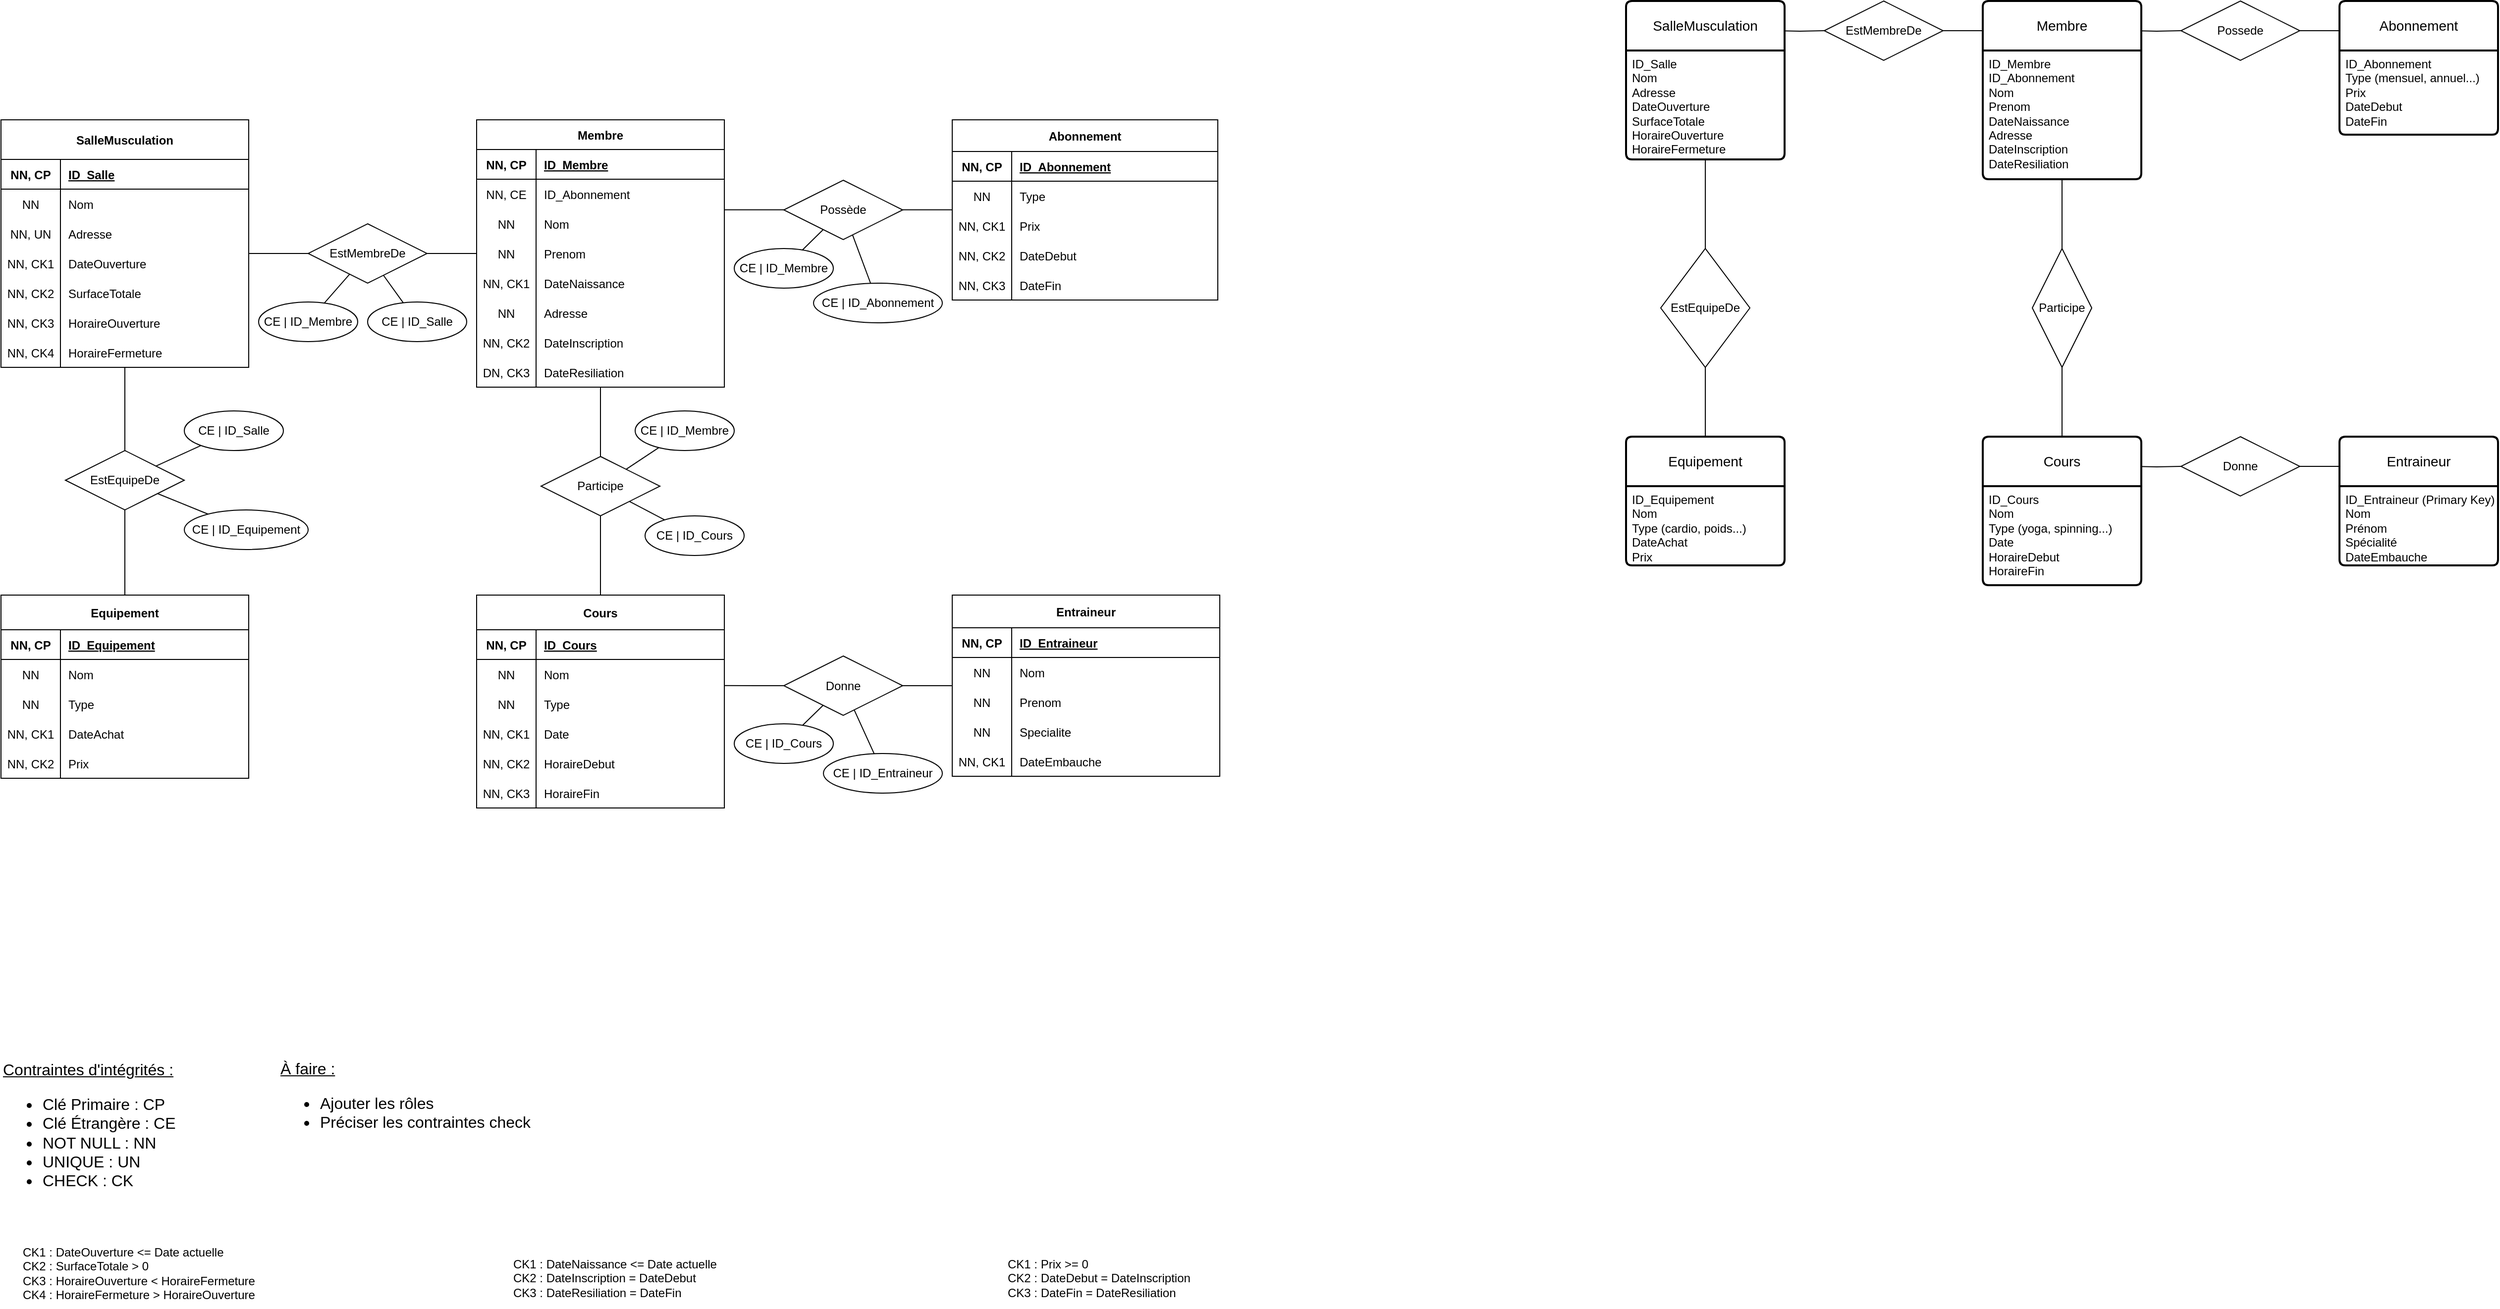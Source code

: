 <mxfile version="22.0.6" type="github">
  <diagram id="R2lEEEUBdFMjLlhIrx00" name="Page-1">
    <mxGraphModel dx="1122" dy="1161" grid="1" gridSize="10" guides="1" tooltips="1" connect="1" arrows="1" fold="1" page="0" pageScale="1" pageWidth="850" pageHeight="1100" math="0" shadow="0" extFonts="Permanent Marker^https://fonts.googleapis.com/css?family=Permanent+Marker">
      <root>
        <mxCell id="0" />
        <mxCell id="1" parent="0" />
        <mxCell id="C-vyLk0tnHw3VtMMgP7b-2" value="Membre" style="shape=table;startSize=30;container=1;collapsible=1;childLayout=tableLayout;fixedRows=1;rowLines=0;fontStyle=1;align=center;resizeLast=1;" parent="1" vertex="1">
          <mxGeometry x="480" y="40" width="250" height="270" as="geometry" />
        </mxCell>
        <mxCell id="C-vyLk0tnHw3VtMMgP7b-3" value="" style="shape=partialRectangle;collapsible=0;dropTarget=0;pointerEvents=0;fillColor=none;points=[[0,0.5],[1,0.5]];portConstraint=eastwest;top=0;left=0;right=0;bottom=1;" parent="C-vyLk0tnHw3VtMMgP7b-2" vertex="1">
          <mxGeometry y="30" width="250" height="30" as="geometry" />
        </mxCell>
        <mxCell id="C-vyLk0tnHw3VtMMgP7b-4" value="NN, CP" style="shape=partialRectangle;overflow=hidden;connectable=0;fillColor=none;top=0;left=0;bottom=0;right=0;fontStyle=1;" parent="C-vyLk0tnHw3VtMMgP7b-3" vertex="1">
          <mxGeometry width="60" height="30" as="geometry">
            <mxRectangle width="60" height="30" as="alternateBounds" />
          </mxGeometry>
        </mxCell>
        <mxCell id="C-vyLk0tnHw3VtMMgP7b-5" value="ID_Membre" style="shape=partialRectangle;overflow=hidden;connectable=0;fillColor=none;top=0;left=0;bottom=0;right=0;align=left;spacingLeft=6;fontStyle=5;" parent="C-vyLk0tnHw3VtMMgP7b-3" vertex="1">
          <mxGeometry x="60" width="190" height="30" as="geometry">
            <mxRectangle width="190" height="30" as="alternateBounds" />
          </mxGeometry>
        </mxCell>
        <mxCell id="BvF8xhe03MmfcxocBLk4-19" style="shape=partialRectangle;collapsible=0;dropTarget=0;pointerEvents=0;fillColor=none;points=[[0,0.5],[1,0.5]];portConstraint=eastwest;top=0;left=0;right=0;bottom=0;" vertex="1" parent="C-vyLk0tnHw3VtMMgP7b-2">
          <mxGeometry y="60" width="250" height="30" as="geometry" />
        </mxCell>
        <mxCell id="BvF8xhe03MmfcxocBLk4-20" value="NN, CE" style="shape=partialRectangle;overflow=hidden;connectable=0;fillColor=none;top=0;left=0;bottom=0;right=0;" vertex="1" parent="BvF8xhe03MmfcxocBLk4-19">
          <mxGeometry width="60" height="30" as="geometry">
            <mxRectangle width="60" height="30" as="alternateBounds" />
          </mxGeometry>
        </mxCell>
        <mxCell id="BvF8xhe03MmfcxocBLk4-21" value="ID_Abonnement" style="shape=partialRectangle;overflow=hidden;connectable=0;fillColor=none;top=0;left=0;bottom=0;right=0;align=left;spacingLeft=6;" vertex="1" parent="BvF8xhe03MmfcxocBLk4-19">
          <mxGeometry x="60" width="190" height="30" as="geometry">
            <mxRectangle width="190" height="30" as="alternateBounds" />
          </mxGeometry>
        </mxCell>
        <mxCell id="C-vyLk0tnHw3VtMMgP7b-6" value="" style="shape=partialRectangle;collapsible=0;dropTarget=0;pointerEvents=0;fillColor=none;points=[[0,0.5],[1,0.5]];portConstraint=eastwest;top=0;left=0;right=0;bottom=0;" parent="C-vyLk0tnHw3VtMMgP7b-2" vertex="1">
          <mxGeometry y="90" width="250" height="30" as="geometry" />
        </mxCell>
        <mxCell id="C-vyLk0tnHw3VtMMgP7b-7" value="NN" style="shape=partialRectangle;overflow=hidden;connectable=0;fillColor=none;top=0;left=0;bottom=0;right=0;" parent="C-vyLk0tnHw3VtMMgP7b-6" vertex="1">
          <mxGeometry width="60" height="30" as="geometry">
            <mxRectangle width="60" height="30" as="alternateBounds" />
          </mxGeometry>
        </mxCell>
        <mxCell id="C-vyLk0tnHw3VtMMgP7b-8" value="Nom" style="shape=partialRectangle;overflow=hidden;connectable=0;fillColor=none;top=0;left=0;bottom=0;right=0;align=left;spacingLeft=6;" parent="C-vyLk0tnHw3VtMMgP7b-6" vertex="1">
          <mxGeometry x="60" width="190" height="30" as="geometry">
            <mxRectangle width="190" height="30" as="alternateBounds" />
          </mxGeometry>
        </mxCell>
        <mxCell id="C-vyLk0tnHw3VtMMgP7b-9" value="" style="shape=partialRectangle;collapsible=0;dropTarget=0;pointerEvents=0;fillColor=none;points=[[0,0.5],[1,0.5]];portConstraint=eastwest;top=0;left=0;right=0;bottom=0;" parent="C-vyLk0tnHw3VtMMgP7b-2" vertex="1">
          <mxGeometry y="120" width="250" height="30" as="geometry" />
        </mxCell>
        <mxCell id="C-vyLk0tnHw3VtMMgP7b-10" value="NN" style="shape=partialRectangle;overflow=hidden;connectable=0;fillColor=none;top=0;left=0;bottom=0;right=0;" parent="C-vyLk0tnHw3VtMMgP7b-9" vertex="1">
          <mxGeometry width="60" height="30" as="geometry">
            <mxRectangle width="60" height="30" as="alternateBounds" />
          </mxGeometry>
        </mxCell>
        <mxCell id="C-vyLk0tnHw3VtMMgP7b-11" value="Prenom" style="shape=partialRectangle;overflow=hidden;connectable=0;fillColor=none;top=0;left=0;bottom=0;right=0;align=left;spacingLeft=6;" parent="C-vyLk0tnHw3VtMMgP7b-9" vertex="1">
          <mxGeometry x="60" width="190" height="30" as="geometry">
            <mxRectangle width="190" height="30" as="alternateBounds" />
          </mxGeometry>
        </mxCell>
        <mxCell id="a953mOE0ZV8A7fk9-oR8-11" style="shape=partialRectangle;collapsible=0;dropTarget=0;pointerEvents=0;fillColor=none;points=[[0,0.5],[1,0.5]];portConstraint=eastwest;top=0;left=0;right=0;bottom=0;" parent="C-vyLk0tnHw3VtMMgP7b-2" vertex="1">
          <mxGeometry y="150" width="250" height="30" as="geometry" />
        </mxCell>
        <mxCell id="a953mOE0ZV8A7fk9-oR8-12" value="NN, CK1" style="shape=partialRectangle;overflow=hidden;connectable=0;fillColor=none;top=0;left=0;bottom=0;right=0;" parent="a953mOE0ZV8A7fk9-oR8-11" vertex="1">
          <mxGeometry width="60" height="30" as="geometry">
            <mxRectangle width="60" height="30" as="alternateBounds" />
          </mxGeometry>
        </mxCell>
        <mxCell id="a953mOE0ZV8A7fk9-oR8-13" value="DateNaissance" style="shape=partialRectangle;overflow=hidden;connectable=0;fillColor=none;top=0;left=0;bottom=0;right=0;align=left;spacingLeft=6;" parent="a953mOE0ZV8A7fk9-oR8-11" vertex="1">
          <mxGeometry x="60" width="190" height="30" as="geometry">
            <mxRectangle width="190" height="30" as="alternateBounds" />
          </mxGeometry>
        </mxCell>
        <mxCell id="a953mOE0ZV8A7fk9-oR8-14" style="shape=partialRectangle;collapsible=0;dropTarget=0;pointerEvents=0;fillColor=none;points=[[0,0.5],[1,0.5]];portConstraint=eastwest;top=0;left=0;right=0;bottom=0;" parent="C-vyLk0tnHw3VtMMgP7b-2" vertex="1">
          <mxGeometry y="180" width="250" height="30" as="geometry" />
        </mxCell>
        <mxCell id="a953mOE0ZV8A7fk9-oR8-15" value="NN" style="shape=partialRectangle;overflow=hidden;connectable=0;fillColor=none;top=0;left=0;bottom=0;right=0;" parent="a953mOE0ZV8A7fk9-oR8-14" vertex="1">
          <mxGeometry width="60" height="30" as="geometry">
            <mxRectangle width="60" height="30" as="alternateBounds" />
          </mxGeometry>
        </mxCell>
        <mxCell id="a953mOE0ZV8A7fk9-oR8-16" value="Adresse" style="shape=partialRectangle;overflow=hidden;connectable=0;fillColor=none;top=0;left=0;bottom=0;right=0;align=left;spacingLeft=6;" parent="a953mOE0ZV8A7fk9-oR8-14" vertex="1">
          <mxGeometry x="60" width="190" height="30" as="geometry">
            <mxRectangle width="190" height="30" as="alternateBounds" />
          </mxGeometry>
        </mxCell>
        <mxCell id="a953mOE0ZV8A7fk9-oR8-17" style="shape=partialRectangle;collapsible=0;dropTarget=0;pointerEvents=0;fillColor=none;points=[[0,0.5],[1,0.5]];portConstraint=eastwest;top=0;left=0;right=0;bottom=0;" parent="C-vyLk0tnHw3VtMMgP7b-2" vertex="1">
          <mxGeometry y="210" width="250" height="30" as="geometry" />
        </mxCell>
        <mxCell id="a953mOE0ZV8A7fk9-oR8-18" value="NN, CK2" style="shape=partialRectangle;overflow=hidden;connectable=0;fillColor=none;top=0;left=0;bottom=0;right=0;" parent="a953mOE0ZV8A7fk9-oR8-17" vertex="1">
          <mxGeometry width="60" height="30" as="geometry">
            <mxRectangle width="60" height="30" as="alternateBounds" />
          </mxGeometry>
        </mxCell>
        <mxCell id="a953mOE0ZV8A7fk9-oR8-19" value="DateInscription" style="shape=partialRectangle;overflow=hidden;connectable=0;fillColor=none;top=0;left=0;bottom=0;right=0;align=left;spacingLeft=6;" parent="a953mOE0ZV8A7fk9-oR8-17" vertex="1">
          <mxGeometry x="60" width="190" height="30" as="geometry">
            <mxRectangle width="190" height="30" as="alternateBounds" />
          </mxGeometry>
        </mxCell>
        <mxCell id="BvF8xhe03MmfcxocBLk4-22" style="shape=partialRectangle;collapsible=0;dropTarget=0;pointerEvents=0;fillColor=none;points=[[0,0.5],[1,0.5]];portConstraint=eastwest;top=0;left=0;right=0;bottom=0;" vertex="1" parent="C-vyLk0tnHw3VtMMgP7b-2">
          <mxGeometry y="240" width="250" height="30" as="geometry" />
        </mxCell>
        <mxCell id="BvF8xhe03MmfcxocBLk4-23" value="DN, CK3" style="shape=partialRectangle;overflow=hidden;connectable=0;fillColor=none;top=0;left=0;bottom=0;right=0;" vertex="1" parent="BvF8xhe03MmfcxocBLk4-22">
          <mxGeometry width="60" height="30" as="geometry">
            <mxRectangle width="60" height="30" as="alternateBounds" />
          </mxGeometry>
        </mxCell>
        <mxCell id="BvF8xhe03MmfcxocBLk4-24" value="DateResiliation" style="shape=partialRectangle;overflow=hidden;connectable=0;fillColor=none;top=0;left=0;bottom=0;right=0;align=left;spacingLeft=6;" vertex="1" parent="BvF8xhe03MmfcxocBLk4-22">
          <mxGeometry x="60" width="190" height="30" as="geometry">
            <mxRectangle width="190" height="30" as="alternateBounds" />
          </mxGeometry>
        </mxCell>
        <mxCell id="C-vyLk0tnHw3VtMMgP7b-13" value="Abonnement" style="shape=table;startSize=32;container=1;collapsible=1;childLayout=tableLayout;fixedRows=1;rowLines=0;fontStyle=1;align=center;resizeLast=1;" parent="1" vertex="1">
          <mxGeometry x="960" y="40" width="268" height="182" as="geometry" />
        </mxCell>
        <mxCell id="C-vyLk0tnHw3VtMMgP7b-14" value="" style="shape=partialRectangle;collapsible=0;dropTarget=0;pointerEvents=0;fillColor=none;points=[[0,0.5],[1,0.5]];portConstraint=eastwest;top=0;left=0;right=0;bottom=1;" parent="C-vyLk0tnHw3VtMMgP7b-13" vertex="1">
          <mxGeometry y="32" width="268" height="30" as="geometry" />
        </mxCell>
        <mxCell id="C-vyLk0tnHw3VtMMgP7b-15" value="NN, CP" style="shape=partialRectangle;overflow=hidden;connectable=0;fillColor=none;top=0;left=0;bottom=0;right=0;fontStyle=1;" parent="C-vyLk0tnHw3VtMMgP7b-14" vertex="1">
          <mxGeometry width="60" height="30" as="geometry">
            <mxRectangle width="60" height="30" as="alternateBounds" />
          </mxGeometry>
        </mxCell>
        <mxCell id="C-vyLk0tnHw3VtMMgP7b-16" value="ID_Abonnement" style="shape=partialRectangle;overflow=hidden;connectable=0;fillColor=none;top=0;left=0;bottom=0;right=0;align=left;spacingLeft=6;fontStyle=5;" parent="C-vyLk0tnHw3VtMMgP7b-14" vertex="1">
          <mxGeometry x="60" width="208" height="30" as="geometry">
            <mxRectangle width="208" height="30" as="alternateBounds" />
          </mxGeometry>
        </mxCell>
        <mxCell id="C-vyLk0tnHw3VtMMgP7b-17" value="" style="shape=partialRectangle;collapsible=0;dropTarget=0;pointerEvents=0;fillColor=none;points=[[0,0.5],[1,0.5]];portConstraint=eastwest;top=0;left=0;right=0;bottom=0;" parent="C-vyLk0tnHw3VtMMgP7b-13" vertex="1">
          <mxGeometry y="62" width="268" height="30" as="geometry" />
        </mxCell>
        <mxCell id="C-vyLk0tnHw3VtMMgP7b-18" value="NN" style="shape=partialRectangle;overflow=hidden;connectable=0;fillColor=none;top=0;left=0;bottom=0;right=0;" parent="C-vyLk0tnHw3VtMMgP7b-17" vertex="1">
          <mxGeometry width="60" height="30" as="geometry">
            <mxRectangle width="60" height="30" as="alternateBounds" />
          </mxGeometry>
        </mxCell>
        <mxCell id="C-vyLk0tnHw3VtMMgP7b-19" value="Type" style="shape=partialRectangle;overflow=hidden;connectable=0;fillColor=none;top=0;left=0;bottom=0;right=0;align=left;spacingLeft=6;" parent="C-vyLk0tnHw3VtMMgP7b-17" vertex="1">
          <mxGeometry x="60" width="208" height="30" as="geometry">
            <mxRectangle width="208" height="30" as="alternateBounds" />
          </mxGeometry>
        </mxCell>
        <mxCell id="C-vyLk0tnHw3VtMMgP7b-20" value="" style="shape=partialRectangle;collapsible=0;dropTarget=0;pointerEvents=0;fillColor=none;points=[[0,0.5],[1,0.5]];portConstraint=eastwest;top=0;left=0;right=0;bottom=0;" parent="C-vyLk0tnHw3VtMMgP7b-13" vertex="1">
          <mxGeometry y="92" width="268" height="30" as="geometry" />
        </mxCell>
        <mxCell id="C-vyLk0tnHw3VtMMgP7b-21" value="NN, CK1" style="shape=partialRectangle;overflow=hidden;connectable=0;fillColor=none;top=0;left=0;bottom=0;right=0;" parent="C-vyLk0tnHw3VtMMgP7b-20" vertex="1">
          <mxGeometry width="60" height="30" as="geometry">
            <mxRectangle width="60" height="30" as="alternateBounds" />
          </mxGeometry>
        </mxCell>
        <mxCell id="C-vyLk0tnHw3VtMMgP7b-22" value="Prix" style="shape=partialRectangle;overflow=hidden;connectable=0;fillColor=none;top=0;left=0;bottom=0;right=0;align=left;spacingLeft=6;" parent="C-vyLk0tnHw3VtMMgP7b-20" vertex="1">
          <mxGeometry x="60" width="208" height="30" as="geometry">
            <mxRectangle width="208" height="30" as="alternateBounds" />
          </mxGeometry>
        </mxCell>
        <mxCell id="a953mOE0ZV8A7fk9-oR8-26" style="shape=partialRectangle;collapsible=0;dropTarget=0;pointerEvents=0;fillColor=none;points=[[0,0.5],[1,0.5]];portConstraint=eastwest;top=0;left=0;right=0;bottom=0;" parent="C-vyLk0tnHw3VtMMgP7b-13" vertex="1">
          <mxGeometry y="122" width="268" height="30" as="geometry" />
        </mxCell>
        <mxCell id="a953mOE0ZV8A7fk9-oR8-27" value="NN, CK2" style="shape=partialRectangle;overflow=hidden;connectable=0;fillColor=none;top=0;left=0;bottom=0;right=0;" parent="a953mOE0ZV8A7fk9-oR8-26" vertex="1">
          <mxGeometry width="60" height="30" as="geometry">
            <mxRectangle width="60" height="30" as="alternateBounds" />
          </mxGeometry>
        </mxCell>
        <mxCell id="a953mOE0ZV8A7fk9-oR8-28" value="DateDebut" style="shape=partialRectangle;overflow=hidden;connectable=0;fillColor=none;top=0;left=0;bottom=0;right=0;align=left;spacingLeft=6;" parent="a953mOE0ZV8A7fk9-oR8-26" vertex="1">
          <mxGeometry x="60" width="208" height="30" as="geometry">
            <mxRectangle width="208" height="30" as="alternateBounds" />
          </mxGeometry>
        </mxCell>
        <mxCell id="a953mOE0ZV8A7fk9-oR8-23" style="shape=partialRectangle;collapsible=0;dropTarget=0;pointerEvents=0;fillColor=none;points=[[0,0.5],[1,0.5]];portConstraint=eastwest;top=0;left=0;right=0;bottom=0;" parent="C-vyLk0tnHw3VtMMgP7b-13" vertex="1">
          <mxGeometry y="152" width="268" height="30" as="geometry" />
        </mxCell>
        <mxCell id="a953mOE0ZV8A7fk9-oR8-24" value="NN, CK3" style="shape=partialRectangle;overflow=hidden;connectable=0;fillColor=none;top=0;left=0;bottom=0;right=0;" parent="a953mOE0ZV8A7fk9-oR8-23" vertex="1">
          <mxGeometry width="60" height="30" as="geometry">
            <mxRectangle width="60" height="30" as="alternateBounds" />
          </mxGeometry>
        </mxCell>
        <mxCell id="a953mOE0ZV8A7fk9-oR8-25" value="DateFin" style="shape=partialRectangle;overflow=hidden;connectable=0;fillColor=none;top=0;left=0;bottom=0;right=0;align=left;spacingLeft=6;" parent="a953mOE0ZV8A7fk9-oR8-23" vertex="1">
          <mxGeometry x="60" width="208" height="30" as="geometry">
            <mxRectangle width="208" height="30" as="alternateBounds" />
          </mxGeometry>
        </mxCell>
        <mxCell id="C-vyLk0tnHw3VtMMgP7b-23" value="SalleMusculation" style="shape=table;startSize=40;container=1;collapsible=1;childLayout=tableLayout;fixedRows=1;rowLines=0;fontStyle=1;align=center;resizeLast=1;" parent="1" vertex="1">
          <mxGeometry y="40" width="250" height="250" as="geometry">
            <mxRectangle width="140" height="30" as="alternateBounds" />
          </mxGeometry>
        </mxCell>
        <mxCell id="C-vyLk0tnHw3VtMMgP7b-24" value="" style="shape=partialRectangle;collapsible=0;dropTarget=0;pointerEvents=0;fillColor=none;points=[[0,0.5],[1,0.5]];portConstraint=eastwest;top=0;left=0;right=0;bottom=1;" parent="C-vyLk0tnHw3VtMMgP7b-23" vertex="1">
          <mxGeometry y="40" width="250" height="30" as="geometry" />
        </mxCell>
        <mxCell id="C-vyLk0tnHw3VtMMgP7b-25" value="NN, CP" style="shape=partialRectangle;overflow=hidden;connectable=0;fillColor=none;top=0;left=0;bottom=0;right=0;fontStyle=1;" parent="C-vyLk0tnHw3VtMMgP7b-24" vertex="1">
          <mxGeometry width="60" height="30" as="geometry">
            <mxRectangle width="60" height="30" as="alternateBounds" />
          </mxGeometry>
        </mxCell>
        <mxCell id="C-vyLk0tnHw3VtMMgP7b-26" value="ID_Salle" style="shape=partialRectangle;overflow=hidden;connectable=0;fillColor=none;top=0;left=0;bottom=0;right=0;align=left;spacingLeft=6;fontStyle=5;" parent="C-vyLk0tnHw3VtMMgP7b-24" vertex="1">
          <mxGeometry x="60" width="190" height="30" as="geometry">
            <mxRectangle width="190" height="30" as="alternateBounds" />
          </mxGeometry>
        </mxCell>
        <mxCell id="C-vyLk0tnHw3VtMMgP7b-27" value="" style="shape=partialRectangle;collapsible=0;dropTarget=0;pointerEvents=0;fillColor=none;points=[[0,0.5],[1,0.5]];portConstraint=eastwest;top=0;left=0;right=0;bottom=0;" parent="C-vyLk0tnHw3VtMMgP7b-23" vertex="1">
          <mxGeometry y="70" width="250" height="30" as="geometry" />
        </mxCell>
        <mxCell id="C-vyLk0tnHw3VtMMgP7b-28" value="NN" style="shape=partialRectangle;overflow=hidden;connectable=0;fillColor=none;top=0;left=0;bottom=0;right=0;" parent="C-vyLk0tnHw3VtMMgP7b-27" vertex="1">
          <mxGeometry width="60" height="30" as="geometry">
            <mxRectangle width="60" height="30" as="alternateBounds" />
          </mxGeometry>
        </mxCell>
        <mxCell id="C-vyLk0tnHw3VtMMgP7b-29" value="Nom" style="shape=partialRectangle;overflow=hidden;connectable=0;fillColor=none;top=0;left=0;bottom=0;right=0;align=left;spacingLeft=6;" parent="C-vyLk0tnHw3VtMMgP7b-27" vertex="1">
          <mxGeometry x="60" width="190" height="30" as="geometry">
            <mxRectangle width="190" height="30" as="alternateBounds" />
          </mxGeometry>
        </mxCell>
        <mxCell id="I5nz2bN9vh9PhN7j-dGC-87" style="shape=partialRectangle;collapsible=0;dropTarget=0;pointerEvents=0;fillColor=none;points=[[0,0.5],[1,0.5]];portConstraint=eastwest;top=0;left=0;right=0;bottom=0;" parent="C-vyLk0tnHw3VtMMgP7b-23" vertex="1">
          <mxGeometry y="100" width="250" height="30" as="geometry" />
        </mxCell>
        <mxCell id="I5nz2bN9vh9PhN7j-dGC-88" value="NN, UN" style="shape=partialRectangle;overflow=hidden;connectable=0;fillColor=none;top=0;left=0;bottom=0;right=0;" parent="I5nz2bN9vh9PhN7j-dGC-87" vertex="1">
          <mxGeometry width="60" height="30" as="geometry">
            <mxRectangle width="60" height="30" as="alternateBounds" />
          </mxGeometry>
        </mxCell>
        <mxCell id="I5nz2bN9vh9PhN7j-dGC-89" value="Adresse" style="shape=partialRectangle;overflow=hidden;connectable=0;fillColor=none;top=0;left=0;bottom=0;right=0;align=left;spacingLeft=6;" parent="I5nz2bN9vh9PhN7j-dGC-87" vertex="1">
          <mxGeometry x="60" width="190" height="30" as="geometry">
            <mxRectangle width="190" height="30" as="alternateBounds" />
          </mxGeometry>
        </mxCell>
        <mxCell id="I5nz2bN9vh9PhN7j-dGC-90" style="shape=partialRectangle;collapsible=0;dropTarget=0;pointerEvents=0;fillColor=none;points=[[0,0.5],[1,0.5]];portConstraint=eastwest;top=0;left=0;right=0;bottom=0;" parent="C-vyLk0tnHw3VtMMgP7b-23" vertex="1">
          <mxGeometry y="130" width="250" height="30" as="geometry" />
        </mxCell>
        <mxCell id="I5nz2bN9vh9PhN7j-dGC-91" value="NN, CK1" style="shape=partialRectangle;overflow=hidden;connectable=0;fillColor=none;top=0;left=0;bottom=0;right=0;" parent="I5nz2bN9vh9PhN7j-dGC-90" vertex="1">
          <mxGeometry width="60" height="30" as="geometry">
            <mxRectangle width="60" height="30" as="alternateBounds" />
          </mxGeometry>
        </mxCell>
        <mxCell id="I5nz2bN9vh9PhN7j-dGC-92" value="DateOuverture" style="shape=partialRectangle;overflow=hidden;connectable=0;fillColor=none;top=0;left=0;bottom=0;right=0;align=left;spacingLeft=6;" parent="I5nz2bN9vh9PhN7j-dGC-90" vertex="1">
          <mxGeometry x="60" width="190" height="30" as="geometry">
            <mxRectangle width="190" height="30" as="alternateBounds" />
          </mxGeometry>
        </mxCell>
        <mxCell id="I5nz2bN9vh9PhN7j-dGC-93" style="shape=partialRectangle;collapsible=0;dropTarget=0;pointerEvents=0;fillColor=none;points=[[0,0.5],[1,0.5]];portConstraint=eastwest;top=0;left=0;right=0;bottom=0;" parent="C-vyLk0tnHw3VtMMgP7b-23" vertex="1">
          <mxGeometry y="160" width="250" height="30" as="geometry" />
        </mxCell>
        <mxCell id="I5nz2bN9vh9PhN7j-dGC-94" value="NN, CK2" style="shape=partialRectangle;overflow=hidden;connectable=0;fillColor=none;top=0;left=0;bottom=0;right=0;" parent="I5nz2bN9vh9PhN7j-dGC-93" vertex="1">
          <mxGeometry width="60" height="30" as="geometry">
            <mxRectangle width="60" height="30" as="alternateBounds" />
          </mxGeometry>
        </mxCell>
        <mxCell id="I5nz2bN9vh9PhN7j-dGC-95" value="SurfaceTotale" style="shape=partialRectangle;overflow=hidden;connectable=0;fillColor=none;top=0;left=0;bottom=0;right=0;align=left;spacingLeft=6;" parent="I5nz2bN9vh9PhN7j-dGC-93" vertex="1">
          <mxGeometry x="60" width="190" height="30" as="geometry">
            <mxRectangle width="190" height="30" as="alternateBounds" />
          </mxGeometry>
        </mxCell>
        <mxCell id="BvF8xhe03MmfcxocBLk4-16" style="shape=partialRectangle;collapsible=0;dropTarget=0;pointerEvents=0;fillColor=none;points=[[0,0.5],[1,0.5]];portConstraint=eastwest;top=0;left=0;right=0;bottom=0;" vertex="1" parent="C-vyLk0tnHw3VtMMgP7b-23">
          <mxGeometry y="190" width="250" height="30" as="geometry" />
        </mxCell>
        <mxCell id="BvF8xhe03MmfcxocBLk4-17" value="NN, CK3" style="shape=partialRectangle;overflow=hidden;connectable=0;fillColor=none;top=0;left=0;bottom=0;right=0;" vertex="1" parent="BvF8xhe03MmfcxocBLk4-16">
          <mxGeometry width="60" height="30" as="geometry">
            <mxRectangle width="60" height="30" as="alternateBounds" />
          </mxGeometry>
        </mxCell>
        <mxCell id="BvF8xhe03MmfcxocBLk4-18" value="HoraireOuverture" style="shape=partialRectangle;overflow=hidden;connectable=0;fillColor=none;top=0;left=0;bottom=0;right=0;align=left;spacingLeft=6;" vertex="1" parent="BvF8xhe03MmfcxocBLk4-16">
          <mxGeometry x="60" width="190" height="30" as="geometry">
            <mxRectangle width="190" height="30" as="alternateBounds" />
          </mxGeometry>
        </mxCell>
        <mxCell id="BvF8xhe03MmfcxocBLk4-13" style="shape=partialRectangle;collapsible=0;dropTarget=0;pointerEvents=0;fillColor=none;points=[[0,0.5],[1,0.5]];portConstraint=eastwest;top=0;left=0;right=0;bottom=0;" vertex="1" parent="C-vyLk0tnHw3VtMMgP7b-23">
          <mxGeometry y="220" width="250" height="30" as="geometry" />
        </mxCell>
        <mxCell id="BvF8xhe03MmfcxocBLk4-14" value="NN, CK4" style="shape=partialRectangle;overflow=hidden;connectable=0;fillColor=none;top=0;left=0;bottom=0;right=0;" vertex="1" parent="BvF8xhe03MmfcxocBLk4-13">
          <mxGeometry width="60" height="30" as="geometry">
            <mxRectangle width="60" height="30" as="alternateBounds" />
          </mxGeometry>
        </mxCell>
        <mxCell id="BvF8xhe03MmfcxocBLk4-15" value="HoraireFermeture" style="shape=partialRectangle;overflow=hidden;connectable=0;fillColor=none;top=0;left=0;bottom=0;right=0;align=left;spacingLeft=6;" vertex="1" parent="BvF8xhe03MmfcxocBLk4-13">
          <mxGeometry x="60" width="190" height="30" as="geometry">
            <mxRectangle width="190" height="30" as="alternateBounds" />
          </mxGeometry>
        </mxCell>
        <mxCell id="I5nz2bN9vh9PhN7j-dGC-29" value="Cours" style="shape=table;startSize=35;container=1;collapsible=1;childLayout=tableLayout;fixedRows=1;rowLines=0;fontStyle=1;align=center;resizeLast=1;" parent="1" vertex="1">
          <mxGeometry x="480" y="520" width="250" height="215" as="geometry" />
        </mxCell>
        <mxCell id="I5nz2bN9vh9PhN7j-dGC-30" value="" style="shape=partialRectangle;collapsible=0;dropTarget=0;pointerEvents=0;fillColor=none;points=[[0,0.5],[1,0.5]];portConstraint=eastwest;top=0;left=0;right=0;bottom=1;" parent="I5nz2bN9vh9PhN7j-dGC-29" vertex="1">
          <mxGeometry y="35" width="250" height="30" as="geometry" />
        </mxCell>
        <mxCell id="I5nz2bN9vh9PhN7j-dGC-31" value="NN, CP" style="shape=partialRectangle;overflow=hidden;connectable=0;fillColor=none;top=0;left=0;bottom=0;right=0;fontStyle=1;" parent="I5nz2bN9vh9PhN7j-dGC-30" vertex="1">
          <mxGeometry width="60" height="30" as="geometry">
            <mxRectangle width="60" height="30" as="alternateBounds" />
          </mxGeometry>
        </mxCell>
        <mxCell id="I5nz2bN9vh9PhN7j-dGC-32" value="ID_Cours" style="shape=partialRectangle;overflow=hidden;connectable=0;fillColor=none;top=0;left=0;bottom=0;right=0;align=left;spacingLeft=6;fontStyle=5;" parent="I5nz2bN9vh9PhN7j-dGC-30" vertex="1">
          <mxGeometry x="60" width="190" height="30" as="geometry">
            <mxRectangle width="190" height="30" as="alternateBounds" />
          </mxGeometry>
        </mxCell>
        <mxCell id="I5nz2bN9vh9PhN7j-dGC-33" value="" style="shape=partialRectangle;collapsible=0;dropTarget=0;pointerEvents=0;fillColor=none;points=[[0,0.5],[1,0.5]];portConstraint=eastwest;top=0;left=0;right=0;bottom=0;" parent="I5nz2bN9vh9PhN7j-dGC-29" vertex="1">
          <mxGeometry y="65" width="250" height="30" as="geometry" />
        </mxCell>
        <mxCell id="I5nz2bN9vh9PhN7j-dGC-34" value="NN" style="shape=partialRectangle;overflow=hidden;connectable=0;fillColor=none;top=0;left=0;bottom=0;right=0;" parent="I5nz2bN9vh9PhN7j-dGC-33" vertex="1">
          <mxGeometry width="60" height="30" as="geometry">
            <mxRectangle width="60" height="30" as="alternateBounds" />
          </mxGeometry>
        </mxCell>
        <mxCell id="I5nz2bN9vh9PhN7j-dGC-35" value="Nom" style="shape=partialRectangle;overflow=hidden;connectable=0;fillColor=none;top=0;left=0;bottom=0;right=0;align=left;spacingLeft=6;" parent="I5nz2bN9vh9PhN7j-dGC-33" vertex="1">
          <mxGeometry x="60" width="190" height="30" as="geometry">
            <mxRectangle width="190" height="30" as="alternateBounds" />
          </mxGeometry>
        </mxCell>
        <mxCell id="AxZeriHwfPUx0MWZncGD-11" style="shape=partialRectangle;collapsible=0;dropTarget=0;pointerEvents=0;fillColor=none;points=[[0,0.5],[1,0.5]];portConstraint=eastwest;top=0;left=0;right=0;bottom=0;" parent="I5nz2bN9vh9PhN7j-dGC-29" vertex="1">
          <mxGeometry y="95" width="250" height="30" as="geometry" />
        </mxCell>
        <mxCell id="AxZeriHwfPUx0MWZncGD-12" value="NN" style="shape=partialRectangle;overflow=hidden;connectable=0;fillColor=none;top=0;left=0;bottom=0;right=0;" parent="AxZeriHwfPUx0MWZncGD-11" vertex="1">
          <mxGeometry width="60" height="30" as="geometry">
            <mxRectangle width="60" height="30" as="alternateBounds" />
          </mxGeometry>
        </mxCell>
        <mxCell id="AxZeriHwfPUx0MWZncGD-13" value="Type   " style="shape=partialRectangle;overflow=hidden;connectable=0;fillColor=none;top=0;left=0;bottom=0;right=0;align=left;spacingLeft=6;" parent="AxZeriHwfPUx0MWZncGD-11" vertex="1">
          <mxGeometry x="60" width="190" height="30" as="geometry">
            <mxRectangle width="190" height="30" as="alternateBounds" />
          </mxGeometry>
        </mxCell>
        <mxCell id="AxZeriHwfPUx0MWZncGD-14" style="shape=partialRectangle;collapsible=0;dropTarget=0;pointerEvents=0;fillColor=none;points=[[0,0.5],[1,0.5]];portConstraint=eastwest;top=0;left=0;right=0;bottom=0;" parent="I5nz2bN9vh9PhN7j-dGC-29" vertex="1">
          <mxGeometry y="125" width="250" height="30" as="geometry" />
        </mxCell>
        <mxCell id="AxZeriHwfPUx0MWZncGD-15" value="NN, CK1" style="shape=partialRectangle;overflow=hidden;connectable=0;fillColor=none;top=0;left=0;bottom=0;right=0;" parent="AxZeriHwfPUx0MWZncGD-14" vertex="1">
          <mxGeometry width="60" height="30" as="geometry">
            <mxRectangle width="60" height="30" as="alternateBounds" />
          </mxGeometry>
        </mxCell>
        <mxCell id="AxZeriHwfPUx0MWZncGD-16" value="Date" style="shape=partialRectangle;overflow=hidden;connectable=0;fillColor=none;top=0;left=0;bottom=0;right=0;align=left;spacingLeft=6;" parent="AxZeriHwfPUx0MWZncGD-14" vertex="1">
          <mxGeometry x="60" width="190" height="30" as="geometry">
            <mxRectangle width="190" height="30" as="alternateBounds" />
          </mxGeometry>
        </mxCell>
        <mxCell id="AxZeriHwfPUx0MWZncGD-17" style="shape=partialRectangle;collapsible=0;dropTarget=0;pointerEvents=0;fillColor=none;points=[[0,0.5],[1,0.5]];portConstraint=eastwest;top=0;left=0;right=0;bottom=0;" parent="I5nz2bN9vh9PhN7j-dGC-29" vertex="1">
          <mxGeometry y="155" width="250" height="30" as="geometry" />
        </mxCell>
        <mxCell id="AxZeriHwfPUx0MWZncGD-18" value="NN, CK2" style="shape=partialRectangle;overflow=hidden;connectable=0;fillColor=none;top=0;left=0;bottom=0;right=0;" parent="AxZeriHwfPUx0MWZncGD-17" vertex="1">
          <mxGeometry width="60" height="30" as="geometry">
            <mxRectangle width="60" height="30" as="alternateBounds" />
          </mxGeometry>
        </mxCell>
        <mxCell id="AxZeriHwfPUx0MWZncGD-19" value="HoraireDebut" style="shape=partialRectangle;overflow=hidden;connectable=0;fillColor=none;top=0;left=0;bottom=0;right=0;align=left;spacingLeft=6;" parent="AxZeriHwfPUx0MWZncGD-17" vertex="1">
          <mxGeometry x="60" width="190" height="30" as="geometry">
            <mxRectangle width="190" height="30" as="alternateBounds" />
          </mxGeometry>
        </mxCell>
        <mxCell id="BvF8xhe03MmfcxocBLk4-52" style="shape=partialRectangle;collapsible=0;dropTarget=0;pointerEvents=0;fillColor=none;points=[[0,0.5],[1,0.5]];portConstraint=eastwest;top=0;left=0;right=0;bottom=0;" vertex="1" parent="I5nz2bN9vh9PhN7j-dGC-29">
          <mxGeometry y="185" width="250" height="30" as="geometry" />
        </mxCell>
        <mxCell id="BvF8xhe03MmfcxocBLk4-53" value="NN, CK3" style="shape=partialRectangle;overflow=hidden;connectable=0;fillColor=none;top=0;left=0;bottom=0;right=0;" vertex="1" parent="BvF8xhe03MmfcxocBLk4-52">
          <mxGeometry width="60" height="30" as="geometry">
            <mxRectangle width="60" height="30" as="alternateBounds" />
          </mxGeometry>
        </mxCell>
        <mxCell id="BvF8xhe03MmfcxocBLk4-54" value="HoraireFin" style="shape=partialRectangle;overflow=hidden;connectable=0;fillColor=none;top=0;left=0;bottom=0;right=0;align=left;spacingLeft=6;" vertex="1" parent="BvF8xhe03MmfcxocBLk4-52">
          <mxGeometry x="60" width="190" height="30" as="geometry">
            <mxRectangle width="190" height="30" as="alternateBounds" />
          </mxGeometry>
        </mxCell>
        <mxCell id="I5nz2bN9vh9PhN7j-dGC-39" value="Equipement" style="shape=table;startSize=35;container=1;collapsible=1;childLayout=tableLayout;fixedRows=1;rowLines=0;fontStyle=1;align=center;resizeLast=1;" parent="1" vertex="1">
          <mxGeometry y="520" width="250" height="185" as="geometry" />
        </mxCell>
        <mxCell id="I5nz2bN9vh9PhN7j-dGC-40" value="" style="shape=partialRectangle;collapsible=0;dropTarget=0;pointerEvents=0;fillColor=none;points=[[0,0.5],[1,0.5]];portConstraint=eastwest;top=0;left=0;right=0;bottom=1;" parent="I5nz2bN9vh9PhN7j-dGC-39" vertex="1">
          <mxGeometry y="35" width="250" height="30" as="geometry" />
        </mxCell>
        <mxCell id="I5nz2bN9vh9PhN7j-dGC-41" value="NN, CP" style="shape=partialRectangle;overflow=hidden;connectable=0;fillColor=none;top=0;left=0;bottom=0;right=0;fontStyle=1;" parent="I5nz2bN9vh9PhN7j-dGC-40" vertex="1">
          <mxGeometry width="60" height="30" as="geometry">
            <mxRectangle width="60" height="30" as="alternateBounds" />
          </mxGeometry>
        </mxCell>
        <mxCell id="I5nz2bN9vh9PhN7j-dGC-42" value="ID_Equipement" style="shape=partialRectangle;overflow=hidden;connectable=0;fillColor=none;top=0;left=0;bottom=0;right=0;align=left;spacingLeft=6;fontStyle=5;" parent="I5nz2bN9vh9PhN7j-dGC-40" vertex="1">
          <mxGeometry x="60" width="190" height="30" as="geometry">
            <mxRectangle width="190" height="30" as="alternateBounds" />
          </mxGeometry>
        </mxCell>
        <mxCell id="AxZeriHwfPUx0MWZncGD-2" style="shape=partialRectangle;collapsible=0;dropTarget=0;pointerEvents=0;fillColor=none;points=[[0,0.5],[1,0.5]];portConstraint=eastwest;top=0;left=0;right=0;bottom=0;" parent="I5nz2bN9vh9PhN7j-dGC-39" vertex="1">
          <mxGeometry y="65" width="250" height="30" as="geometry" />
        </mxCell>
        <mxCell id="AxZeriHwfPUx0MWZncGD-3" value="NN" style="shape=partialRectangle;overflow=hidden;connectable=0;fillColor=none;top=0;left=0;bottom=0;right=0;" parent="AxZeriHwfPUx0MWZncGD-2" vertex="1">
          <mxGeometry width="60" height="30" as="geometry">
            <mxRectangle width="60" height="30" as="alternateBounds" />
          </mxGeometry>
        </mxCell>
        <mxCell id="AxZeriHwfPUx0MWZncGD-4" value="Nom" style="shape=partialRectangle;overflow=hidden;connectable=0;fillColor=none;top=0;left=0;bottom=0;right=0;align=left;spacingLeft=6;" parent="AxZeriHwfPUx0MWZncGD-2" vertex="1">
          <mxGeometry x="60" width="190" height="30" as="geometry">
            <mxRectangle width="190" height="30" as="alternateBounds" />
          </mxGeometry>
        </mxCell>
        <mxCell id="AxZeriHwfPUx0MWZncGD-8" style="shape=partialRectangle;collapsible=0;dropTarget=0;pointerEvents=0;fillColor=none;points=[[0,0.5],[1,0.5]];portConstraint=eastwest;top=0;left=0;right=0;bottom=0;" parent="I5nz2bN9vh9PhN7j-dGC-39" vertex="1">
          <mxGeometry y="95" width="250" height="30" as="geometry" />
        </mxCell>
        <mxCell id="AxZeriHwfPUx0MWZncGD-9" value="NN" style="shape=partialRectangle;overflow=hidden;connectable=0;fillColor=none;top=0;left=0;bottom=0;right=0;" parent="AxZeriHwfPUx0MWZncGD-8" vertex="1">
          <mxGeometry width="60" height="30" as="geometry">
            <mxRectangle width="60" height="30" as="alternateBounds" />
          </mxGeometry>
        </mxCell>
        <mxCell id="AxZeriHwfPUx0MWZncGD-10" value="Type" style="shape=partialRectangle;overflow=hidden;connectable=0;fillColor=none;top=0;left=0;bottom=0;right=0;align=left;spacingLeft=6;" parent="AxZeriHwfPUx0MWZncGD-8" vertex="1">
          <mxGeometry x="60" width="190" height="30" as="geometry">
            <mxRectangle width="190" height="30" as="alternateBounds" />
          </mxGeometry>
        </mxCell>
        <mxCell id="BvF8xhe03MmfcxocBLk4-49" style="shape=partialRectangle;collapsible=0;dropTarget=0;pointerEvents=0;fillColor=none;points=[[0,0.5],[1,0.5]];portConstraint=eastwest;top=0;left=0;right=0;bottom=0;" vertex="1" parent="I5nz2bN9vh9PhN7j-dGC-39">
          <mxGeometry y="125" width="250" height="30" as="geometry" />
        </mxCell>
        <mxCell id="BvF8xhe03MmfcxocBLk4-50" value="NN, CK1" style="shape=partialRectangle;overflow=hidden;connectable=0;fillColor=none;top=0;left=0;bottom=0;right=0;" vertex="1" parent="BvF8xhe03MmfcxocBLk4-49">
          <mxGeometry width="60" height="30" as="geometry">
            <mxRectangle width="60" height="30" as="alternateBounds" />
          </mxGeometry>
        </mxCell>
        <mxCell id="BvF8xhe03MmfcxocBLk4-51" value="DateAchat" style="shape=partialRectangle;overflow=hidden;connectable=0;fillColor=none;top=0;left=0;bottom=0;right=0;align=left;spacingLeft=6;" vertex="1" parent="BvF8xhe03MmfcxocBLk4-49">
          <mxGeometry x="60" width="190" height="30" as="geometry">
            <mxRectangle width="190" height="30" as="alternateBounds" />
          </mxGeometry>
        </mxCell>
        <mxCell id="BvF8xhe03MmfcxocBLk4-46" style="shape=partialRectangle;collapsible=0;dropTarget=0;pointerEvents=0;fillColor=none;points=[[0,0.5],[1,0.5]];portConstraint=eastwest;top=0;left=0;right=0;bottom=0;" vertex="1" parent="I5nz2bN9vh9PhN7j-dGC-39">
          <mxGeometry y="155" width="250" height="30" as="geometry" />
        </mxCell>
        <mxCell id="BvF8xhe03MmfcxocBLk4-47" value="NN, CK2" style="shape=partialRectangle;overflow=hidden;connectable=0;fillColor=none;top=0;left=0;bottom=0;right=0;" vertex="1" parent="BvF8xhe03MmfcxocBLk4-46">
          <mxGeometry width="60" height="30" as="geometry">
            <mxRectangle width="60" height="30" as="alternateBounds" />
          </mxGeometry>
        </mxCell>
        <mxCell id="BvF8xhe03MmfcxocBLk4-48" value="Prix" style="shape=partialRectangle;overflow=hidden;connectable=0;fillColor=none;top=0;left=0;bottom=0;right=0;align=left;spacingLeft=6;" vertex="1" parent="BvF8xhe03MmfcxocBLk4-46">
          <mxGeometry x="60" width="190" height="30" as="geometry">
            <mxRectangle width="190" height="30" as="alternateBounds" />
          </mxGeometry>
        </mxCell>
        <mxCell id="I5nz2bN9vh9PhN7j-dGC-49" value="Entraineur" style="shape=table;startSize=33;container=1;collapsible=1;childLayout=tableLayout;fixedRows=1;rowLines=0;fontStyle=1;align=center;resizeLast=1;" parent="1" vertex="1">
          <mxGeometry x="960" y="520" width="270" height="183" as="geometry" />
        </mxCell>
        <mxCell id="I5nz2bN9vh9PhN7j-dGC-50" value="" style="shape=partialRectangle;collapsible=0;dropTarget=0;pointerEvents=0;fillColor=none;points=[[0,0.5],[1,0.5]];portConstraint=eastwest;top=0;left=0;right=0;bottom=1;" parent="I5nz2bN9vh9PhN7j-dGC-49" vertex="1">
          <mxGeometry y="33" width="270" height="30" as="geometry" />
        </mxCell>
        <mxCell id="I5nz2bN9vh9PhN7j-dGC-51" value="NN, CP" style="shape=partialRectangle;overflow=hidden;connectable=0;fillColor=none;top=0;left=0;bottom=0;right=0;fontStyle=1;" parent="I5nz2bN9vh9PhN7j-dGC-50" vertex="1">
          <mxGeometry width="60" height="30" as="geometry">
            <mxRectangle width="60" height="30" as="alternateBounds" />
          </mxGeometry>
        </mxCell>
        <mxCell id="I5nz2bN9vh9PhN7j-dGC-52" value="ID_Entraineur" style="shape=partialRectangle;overflow=hidden;connectable=0;fillColor=none;top=0;left=0;bottom=0;right=0;align=left;spacingLeft=6;fontStyle=5;" parent="I5nz2bN9vh9PhN7j-dGC-50" vertex="1">
          <mxGeometry x="60" width="210" height="30" as="geometry">
            <mxRectangle width="210" height="30" as="alternateBounds" />
          </mxGeometry>
        </mxCell>
        <mxCell id="I5nz2bN9vh9PhN7j-dGC-53" value="" style="shape=partialRectangle;collapsible=0;dropTarget=0;pointerEvents=0;fillColor=none;points=[[0,0.5],[1,0.5]];portConstraint=eastwest;top=0;left=0;right=0;bottom=0;" parent="I5nz2bN9vh9PhN7j-dGC-49" vertex="1">
          <mxGeometry y="63" width="270" height="30" as="geometry" />
        </mxCell>
        <mxCell id="I5nz2bN9vh9PhN7j-dGC-54" value="NN" style="shape=partialRectangle;overflow=hidden;connectable=0;fillColor=none;top=0;left=0;bottom=0;right=0;" parent="I5nz2bN9vh9PhN7j-dGC-53" vertex="1">
          <mxGeometry width="60" height="30" as="geometry">
            <mxRectangle width="60" height="30" as="alternateBounds" />
          </mxGeometry>
        </mxCell>
        <mxCell id="I5nz2bN9vh9PhN7j-dGC-55" value="Nom" style="shape=partialRectangle;overflow=hidden;connectable=0;fillColor=none;top=0;left=0;bottom=0;right=0;align=left;spacingLeft=6;" parent="I5nz2bN9vh9PhN7j-dGC-53" vertex="1">
          <mxGeometry x="60" width="210" height="30" as="geometry">
            <mxRectangle width="210" height="30" as="alternateBounds" />
          </mxGeometry>
        </mxCell>
        <mxCell id="AxZeriHwfPUx0MWZncGD-20" style="shape=partialRectangle;collapsible=0;dropTarget=0;pointerEvents=0;fillColor=none;points=[[0,0.5],[1,0.5]];portConstraint=eastwest;top=0;left=0;right=0;bottom=0;" parent="I5nz2bN9vh9PhN7j-dGC-49" vertex="1">
          <mxGeometry y="93" width="270" height="30" as="geometry" />
        </mxCell>
        <mxCell id="AxZeriHwfPUx0MWZncGD-21" value="NN" style="shape=partialRectangle;overflow=hidden;connectable=0;fillColor=none;top=0;left=0;bottom=0;right=0;" parent="AxZeriHwfPUx0MWZncGD-20" vertex="1">
          <mxGeometry width="60" height="30" as="geometry">
            <mxRectangle width="60" height="30" as="alternateBounds" />
          </mxGeometry>
        </mxCell>
        <mxCell id="AxZeriHwfPUx0MWZncGD-22" value="Prenom" style="shape=partialRectangle;overflow=hidden;connectable=0;fillColor=none;top=0;left=0;bottom=0;right=0;align=left;spacingLeft=6;" parent="AxZeriHwfPUx0MWZncGD-20" vertex="1">
          <mxGeometry x="60" width="210" height="30" as="geometry">
            <mxRectangle width="210" height="30" as="alternateBounds" />
          </mxGeometry>
        </mxCell>
        <mxCell id="AxZeriHwfPUx0MWZncGD-23" style="shape=partialRectangle;collapsible=0;dropTarget=0;pointerEvents=0;fillColor=none;points=[[0,0.5],[1,0.5]];portConstraint=eastwest;top=0;left=0;right=0;bottom=0;" parent="I5nz2bN9vh9PhN7j-dGC-49" vertex="1">
          <mxGeometry y="123" width="270" height="30" as="geometry" />
        </mxCell>
        <mxCell id="AxZeriHwfPUx0MWZncGD-24" value="NN" style="shape=partialRectangle;overflow=hidden;connectable=0;fillColor=none;top=0;left=0;bottom=0;right=0;" parent="AxZeriHwfPUx0MWZncGD-23" vertex="1">
          <mxGeometry width="60" height="30" as="geometry">
            <mxRectangle width="60" height="30" as="alternateBounds" />
          </mxGeometry>
        </mxCell>
        <mxCell id="AxZeriHwfPUx0MWZncGD-25" value="Specialite" style="shape=partialRectangle;overflow=hidden;connectable=0;fillColor=none;top=0;left=0;bottom=0;right=0;align=left;spacingLeft=6;" parent="AxZeriHwfPUx0MWZncGD-23" vertex="1">
          <mxGeometry x="60" width="210" height="30" as="geometry">
            <mxRectangle width="210" height="30" as="alternateBounds" />
          </mxGeometry>
        </mxCell>
        <mxCell id="AxZeriHwfPUx0MWZncGD-26" style="shape=partialRectangle;collapsible=0;dropTarget=0;pointerEvents=0;fillColor=none;points=[[0,0.5],[1,0.5]];portConstraint=eastwest;top=0;left=0;right=0;bottom=0;" parent="I5nz2bN9vh9PhN7j-dGC-49" vertex="1">
          <mxGeometry y="153" width="270" height="30" as="geometry" />
        </mxCell>
        <mxCell id="AxZeriHwfPUx0MWZncGD-27" value="NN, CK1" style="shape=partialRectangle;overflow=hidden;connectable=0;fillColor=none;top=0;left=0;bottom=0;right=0;" parent="AxZeriHwfPUx0MWZncGD-26" vertex="1">
          <mxGeometry width="60" height="30" as="geometry">
            <mxRectangle width="60" height="30" as="alternateBounds" />
          </mxGeometry>
        </mxCell>
        <mxCell id="AxZeriHwfPUx0MWZncGD-28" value="DateEmbauche" style="shape=partialRectangle;overflow=hidden;connectable=0;fillColor=none;top=0;left=0;bottom=0;right=0;align=left;spacingLeft=6;" parent="AxZeriHwfPUx0MWZncGD-26" vertex="1">
          <mxGeometry x="60" width="210" height="30" as="geometry">
            <mxRectangle width="210" height="30" as="alternateBounds" />
          </mxGeometry>
        </mxCell>
        <mxCell id="a953mOE0ZV8A7fk9-oR8-37" value="&lt;u&gt;Contraintes d&#39;intégrités :&lt;/u&gt;&lt;br style=&quot;font-size: 16px;&quot;&gt;&lt;ul&gt;&lt;li&gt;Clé Primaire : CP&lt;br&gt;&lt;/li&gt;&lt;li&gt;Clé Étrangère : CE&lt;br&gt;&lt;/li&gt;&lt;li&gt;NOT NULL : NN&lt;br&gt;&lt;/li&gt;&lt;li&gt;UNIQUE : UN&lt;br&gt;&lt;/li&gt;&lt;li&gt;CHECK : CK&lt;br&gt;&lt;/li&gt;&lt;/ul&gt;" style="text;html=1;align=left;verticalAlign=middle;resizable=0;points=[];autosize=1;strokeColor=none;fillColor=none;fontSize=16;" parent="1" vertex="1">
          <mxGeometry y="983" width="200" height="160" as="geometry" />
        </mxCell>
        <mxCell id="BvF8xhe03MmfcxocBLk4-78" value="" style="rounded=0;orthogonalLoop=1;jettySize=auto;html=1;endArrow=none;endFill=0;" edge="1" parent="1" source="BvF8xhe03MmfcxocBLk4-55" target="BvF8xhe03MmfcxocBLk4-22">
          <mxGeometry relative="1" as="geometry" />
        </mxCell>
        <mxCell id="BvF8xhe03MmfcxocBLk4-79" value="" style="rounded=0;orthogonalLoop=1;jettySize=auto;html=1;endArrow=none;endFill=0;entryX=0.5;entryY=0;entryDx=0;entryDy=0;" edge="1" parent="1" source="BvF8xhe03MmfcxocBLk4-55" target="I5nz2bN9vh9PhN7j-dGC-29">
          <mxGeometry relative="1" as="geometry" />
        </mxCell>
        <mxCell id="BvF8xhe03MmfcxocBLk4-55" value="Participe" style="shape=rhombus;perimeter=rhombusPerimeter;whiteSpace=wrap;html=1;align=center;rotation=0;" vertex="1" parent="1">
          <mxGeometry x="545" y="380" width="120" height="60" as="geometry" />
        </mxCell>
        <mxCell id="BvF8xhe03MmfcxocBLk4-56" value="Possède" style="shape=rhombus;perimeter=rhombusPerimeter;whiteSpace=wrap;html=1;align=center;rotation=0;" vertex="1" parent="1">
          <mxGeometry x="790" y="101" width="120" height="60" as="geometry" />
        </mxCell>
        <mxCell id="BvF8xhe03MmfcxocBLk4-57" value="EstMembreDe" style="shape=rhombus;perimeter=rhombusPerimeter;whiteSpace=wrap;html=1;align=center;rotation=0;" vertex="1" parent="1">
          <mxGeometry x="310" y="145" width="120" height="60" as="geometry" />
        </mxCell>
        <mxCell id="BvF8xhe03MmfcxocBLk4-71" value="" style="rounded=0;orthogonalLoop=1;jettySize=auto;html=1;endArrow=none;endFill=0;" edge="1" parent="1" source="BvF8xhe03MmfcxocBLk4-58" target="BvF8xhe03MmfcxocBLk4-13">
          <mxGeometry relative="1" as="geometry" />
        </mxCell>
        <mxCell id="BvF8xhe03MmfcxocBLk4-72" value="" style="rounded=0;orthogonalLoop=1;jettySize=auto;html=1;endArrow=none;endFill=0;entryX=0.5;entryY=0;entryDx=0;entryDy=0;" edge="1" parent="1" source="BvF8xhe03MmfcxocBLk4-58" target="I5nz2bN9vh9PhN7j-dGC-39">
          <mxGeometry relative="1" as="geometry" />
        </mxCell>
        <mxCell id="BvF8xhe03MmfcxocBLk4-58" value="EstEquipeDe" style="shape=rhombus;perimeter=rhombusPerimeter;whiteSpace=wrap;html=1;align=center;rotation=0;" vertex="1" parent="1">
          <mxGeometry x="65" y="374" width="120" height="60" as="geometry" />
        </mxCell>
        <mxCell id="BvF8xhe03MmfcxocBLk4-67" value="" style="endArrow=none;html=1;rounded=0;entryX=0;entryY=0.5;entryDx=0;entryDy=0;" edge="1" parent="1" target="BvF8xhe03MmfcxocBLk4-57">
          <mxGeometry width="50" height="50" relative="1" as="geometry">
            <mxPoint x="250" y="175" as="sourcePoint" />
            <mxPoint x="310" y="174.75" as="targetPoint" />
          </mxGeometry>
        </mxCell>
        <mxCell id="BvF8xhe03MmfcxocBLk4-68" value="" style="endArrow=none;html=1;rounded=0;exitX=0.991;exitY=0.5;exitDx=0;exitDy=0;exitPerimeter=0;" edge="1" parent="1" source="BvF8xhe03MmfcxocBLk4-57">
          <mxGeometry width="50" height="50" relative="1" as="geometry">
            <mxPoint x="430" y="174.93" as="sourcePoint" />
            <mxPoint x="480" y="175" as="targetPoint" />
          </mxGeometry>
        </mxCell>
        <mxCell id="BvF8xhe03MmfcxocBLk4-69" value="" style="endArrow=none;html=1;rounded=0;entryX=0;entryY=0.5;entryDx=0;entryDy=0;" edge="1" parent="1">
          <mxGeometry width="50" height="50" relative="1" as="geometry">
            <mxPoint x="730" y="130.93" as="sourcePoint" />
            <mxPoint x="790" y="130.93" as="targetPoint" />
          </mxGeometry>
        </mxCell>
        <mxCell id="BvF8xhe03MmfcxocBLk4-70" value="" style="endArrow=none;html=1;rounded=0;entryX=0;entryY=0.964;entryDx=0;entryDy=0;entryPerimeter=0;" edge="1" parent="1" target="C-vyLk0tnHw3VtMMgP7b-17">
          <mxGeometry width="50" height="50" relative="1" as="geometry">
            <mxPoint x="910" y="130.93" as="sourcePoint" />
            <mxPoint x="950" y="130.93" as="targetPoint" />
          </mxGeometry>
        </mxCell>
        <mxCell id="BvF8xhe03MmfcxocBLk4-76" value="Donne" style="shape=rhombus;perimeter=rhombusPerimeter;whiteSpace=wrap;html=1;align=center;rotation=0;" vertex="1" parent="1">
          <mxGeometry x="790" y="581.5" width="120" height="60" as="geometry" />
        </mxCell>
        <mxCell id="BvF8xhe03MmfcxocBLk4-80" value="" style="endArrow=none;html=1;rounded=0;" edge="1" parent="1">
          <mxGeometry width="50" height="50" relative="1" as="geometry">
            <mxPoint x="910" y="611.47" as="sourcePoint" />
            <mxPoint x="960" y="611.54" as="targetPoint" />
          </mxGeometry>
        </mxCell>
        <mxCell id="BvF8xhe03MmfcxocBLk4-81" value="" style="endArrow=none;html=1;rounded=0;exitX=1;exitY=0.879;exitDx=0;exitDy=0;exitPerimeter=0;" edge="1" parent="1" source="I5nz2bN9vh9PhN7j-dGC-33">
          <mxGeometry width="50" height="50" relative="1" as="geometry">
            <mxPoint x="740" y="611.44" as="sourcePoint" />
            <mxPoint x="790" y="611.51" as="targetPoint" />
          </mxGeometry>
        </mxCell>
        <mxCell id="BvF8xhe03MmfcxocBLk4-84" value="" style="rounded=0;orthogonalLoop=1;jettySize=auto;html=1;endArrow=none;endFill=0;" edge="1" parent="1" source="BvF8xhe03MmfcxocBLk4-82" target="BvF8xhe03MmfcxocBLk4-57">
          <mxGeometry relative="1" as="geometry" />
        </mxCell>
        <mxCell id="BvF8xhe03MmfcxocBLk4-82" value="CE | ID_Membre" style="ellipse;whiteSpace=wrap;html=1;align=center;" vertex="1" parent="1">
          <mxGeometry x="260" y="224" width="100" height="40" as="geometry" />
        </mxCell>
        <mxCell id="BvF8xhe03MmfcxocBLk4-85" value="" style="rounded=0;orthogonalLoop=1;jettySize=auto;html=1;endArrow=none;endFill=0;" edge="1" parent="1" source="BvF8xhe03MmfcxocBLk4-83" target="BvF8xhe03MmfcxocBLk4-57">
          <mxGeometry relative="1" as="geometry" />
        </mxCell>
        <mxCell id="BvF8xhe03MmfcxocBLk4-83" value="CE | ID_Salle" style="ellipse;whiteSpace=wrap;html=1;align=center;" vertex="1" parent="1">
          <mxGeometry x="370" y="224" width="100" height="40" as="geometry" />
        </mxCell>
        <mxCell id="BvF8xhe03MmfcxocBLk4-88" value="" style="rounded=0;orthogonalLoop=1;jettySize=auto;html=1;endArrow=none;endFill=0;" edge="1" parent="1" source="BvF8xhe03MmfcxocBLk4-86" target="BvF8xhe03MmfcxocBLk4-56">
          <mxGeometry relative="1" as="geometry" />
        </mxCell>
        <mxCell id="BvF8xhe03MmfcxocBLk4-86" value="CE | ID_Membre" style="ellipse;whiteSpace=wrap;html=1;align=center;" vertex="1" parent="1">
          <mxGeometry x="740" y="170" width="100" height="40" as="geometry" />
        </mxCell>
        <mxCell id="BvF8xhe03MmfcxocBLk4-89" value="" style="rounded=0;orthogonalLoop=1;jettySize=auto;html=1;endArrow=none;endFill=0;" edge="1" parent="1" source="BvF8xhe03MmfcxocBLk4-87" target="BvF8xhe03MmfcxocBLk4-56">
          <mxGeometry relative="1" as="geometry" />
        </mxCell>
        <mxCell id="BvF8xhe03MmfcxocBLk4-87" value="CE | ID_Abonnement" style="ellipse;whiteSpace=wrap;html=1;align=center;" vertex="1" parent="1">
          <mxGeometry x="820" y="205" width="130" height="40" as="geometry" />
        </mxCell>
        <mxCell id="BvF8xhe03MmfcxocBLk4-95" value="" style="rounded=0;orthogonalLoop=1;jettySize=auto;html=1;endArrow=none;endFill=0;" edge="1" parent="1" source="BvF8xhe03MmfcxocBLk4-90" target="BvF8xhe03MmfcxocBLk4-58">
          <mxGeometry relative="1" as="geometry" />
        </mxCell>
        <mxCell id="BvF8xhe03MmfcxocBLk4-90" value="CE | ID_Equipement" style="ellipse;whiteSpace=wrap;html=1;align=center;" vertex="1" parent="1">
          <mxGeometry x="185" y="434" width="125" height="40" as="geometry" />
        </mxCell>
        <mxCell id="BvF8xhe03MmfcxocBLk4-94" value="" style="rounded=0;orthogonalLoop=1;jettySize=auto;html=1;endArrow=none;endFill=0;" edge="1" parent="1" source="BvF8xhe03MmfcxocBLk4-91" target="BvF8xhe03MmfcxocBLk4-58">
          <mxGeometry relative="1" as="geometry" />
        </mxCell>
        <mxCell id="BvF8xhe03MmfcxocBLk4-91" value="CE | ID_Salle" style="ellipse;whiteSpace=wrap;html=1;align=center;" vertex="1" parent="1">
          <mxGeometry x="185" y="334" width="100" height="40" as="geometry" />
        </mxCell>
        <mxCell id="BvF8xhe03MmfcxocBLk4-99" value="" style="rounded=0;orthogonalLoop=1;jettySize=auto;html=1;endArrow=none;endFill=0;" edge="1" parent="1" source="BvF8xhe03MmfcxocBLk4-96" target="BvF8xhe03MmfcxocBLk4-76">
          <mxGeometry relative="1" as="geometry" />
        </mxCell>
        <mxCell id="BvF8xhe03MmfcxocBLk4-96" value="CE | ID_Entraineur" style="ellipse;whiteSpace=wrap;html=1;align=center;" vertex="1" parent="1">
          <mxGeometry x="830" y="680" width="120" height="40" as="geometry" />
        </mxCell>
        <mxCell id="BvF8xhe03MmfcxocBLk4-100" value="" style="rounded=0;orthogonalLoop=1;jettySize=auto;html=1;endArrow=none;endFill=0;" edge="1" parent="1" source="BvF8xhe03MmfcxocBLk4-97" target="BvF8xhe03MmfcxocBLk4-76">
          <mxGeometry relative="1" as="geometry" />
        </mxCell>
        <mxCell id="BvF8xhe03MmfcxocBLk4-97" value="CE | ID_Cours" style="ellipse;whiteSpace=wrap;html=1;align=center;" vertex="1" parent="1">
          <mxGeometry x="740" y="650" width="100" height="40" as="geometry" />
        </mxCell>
        <mxCell id="BvF8xhe03MmfcxocBLk4-105" value="" style="rounded=0;orthogonalLoop=1;jettySize=auto;html=1;endArrow=none;endFill=0;" edge="1" parent="1" source="BvF8xhe03MmfcxocBLk4-101" target="BvF8xhe03MmfcxocBLk4-55">
          <mxGeometry relative="1" as="geometry" />
        </mxCell>
        <mxCell id="BvF8xhe03MmfcxocBLk4-101" value="CE | ID_Membre" style="ellipse;whiteSpace=wrap;html=1;align=center;" vertex="1" parent="1">
          <mxGeometry x="640" y="334" width="100" height="40" as="geometry" />
        </mxCell>
        <mxCell id="BvF8xhe03MmfcxocBLk4-104" value="" style="rounded=0;orthogonalLoop=1;jettySize=auto;html=1;endArrow=none;endFill=0;" edge="1" parent="1" source="BvF8xhe03MmfcxocBLk4-102" target="BvF8xhe03MmfcxocBLk4-55">
          <mxGeometry relative="1" as="geometry" />
        </mxCell>
        <mxCell id="BvF8xhe03MmfcxocBLk4-102" value="CE | ID_Cours" style="ellipse;whiteSpace=wrap;html=1;align=center;" vertex="1" parent="1">
          <mxGeometry x="650" y="440" width="100" height="40" as="geometry" />
        </mxCell>
        <mxCell id="BvF8xhe03MmfcxocBLk4-106" value="&lt;div style=&quot;&quot;&gt;&lt;u&gt;À faire :&lt;/u&gt;&lt;/div&gt;&lt;ul&gt;&lt;li&gt;Ajouter les rôles&lt;/li&gt;&lt;li&gt;Préciser les contraintes check&lt;/li&gt;&lt;/ul&gt;" style="text;html=1;align=left;verticalAlign=middle;resizable=0;points=[];autosize=1;strokeColor=none;fillColor=none;fontSize=16;" vertex="1" parent="1">
          <mxGeometry x="280" y="983" width="280" height="100" as="geometry" />
        </mxCell>
        <mxCell id="BvF8xhe03MmfcxocBLk4-108" value="&lt;div style=&quot;&quot;&gt;CK1 : DateOuverture &amp;lt;= Date actuelle&lt;/div&gt;&lt;div style=&quot;&quot;&gt;CK2 : SurfaceTotale &amp;gt; 0&lt;/div&gt;&lt;div style=&quot;&quot;&gt;CK3 : HoraireOuverture &amp;lt; HoraireFermeture&lt;/div&gt;&lt;div style=&quot;&quot;&gt;CK4 : HoraireFermeture &amp;gt; HoraireOuverture&lt;/div&gt;" style="text;html=1;align=left;verticalAlign=middle;resizable=0;points=[];autosize=1;strokeColor=none;fillColor=none;" vertex="1" parent="1">
          <mxGeometry x="20" y="1170" width="260" height="70" as="geometry" />
        </mxCell>
        <mxCell id="BvF8xhe03MmfcxocBLk4-112" value="&lt;div style=&quot;&quot;&gt;CK1 : DateNaissance &amp;lt;= Date actuelle&lt;/div&gt;&lt;div style=&quot;&quot;&gt;CK2 : DateInscription = DateDebut&lt;/div&gt;&lt;div style=&quot;&quot;&gt;CK3 : DateResiliation = DateFin&lt;/div&gt;" style="text;html=1;align=left;verticalAlign=middle;resizable=0;points=[];autosize=1;strokeColor=none;fillColor=none;" vertex="1" parent="1">
          <mxGeometry x="515" y="1180" width="230" height="60" as="geometry" />
        </mxCell>
        <mxCell id="BvF8xhe03MmfcxocBLk4-113" value="&lt;div style=&quot;&quot;&gt;CK1 : Prix &amp;gt;= 0&lt;/div&gt;&lt;div style=&quot;&quot;&gt;CK2 : DateDebut = DateInscription&lt;/div&gt;&lt;div style=&quot;&quot;&gt;CK3 : DateFin = DateResiliation&lt;/div&gt;" style="text;html=1;align=left;verticalAlign=middle;resizable=0;points=[];autosize=1;strokeColor=none;fillColor=none;" vertex="1" parent="1">
          <mxGeometry x="1014" y="1180" width="210" height="60" as="geometry" />
        </mxCell>
        <mxCell id="BvF8xhe03MmfcxocBLk4-125" value="" style="edgeStyle=orthogonalEdgeStyle;rounded=0;orthogonalLoop=1;jettySize=auto;html=1;endArrow=none;endFill=0;" edge="1" parent="1" target="BvF8xhe03MmfcxocBLk4-120">
          <mxGeometry relative="1" as="geometry">
            <mxPoint x="1790" y="-50" as="sourcePoint" />
          </mxGeometry>
        </mxCell>
        <mxCell id="BvF8xhe03MmfcxocBLk4-127" value="" style="edgeStyle=orthogonalEdgeStyle;rounded=0;orthogonalLoop=1;jettySize=auto;html=1;endArrow=none;endFill=0;" edge="1" parent="1" target="BvF8xhe03MmfcxocBLk4-121">
          <mxGeometry relative="1" as="geometry">
            <mxPoint x="2150" y="-50" as="sourcePoint" />
          </mxGeometry>
        </mxCell>
        <mxCell id="BvF8xhe03MmfcxocBLk4-133" value="" style="edgeStyle=orthogonalEdgeStyle;rounded=0;orthogonalLoop=1;jettySize=auto;html=1;endArrow=none;endFill=0;" edge="1" parent="1" target="BvF8xhe03MmfcxocBLk4-124">
          <mxGeometry relative="1" as="geometry">
            <mxPoint x="2150" y="390" as="sourcePoint" />
          </mxGeometry>
        </mxCell>
        <mxCell id="BvF8xhe03MmfcxocBLk4-126" value="" style="edgeStyle=orthogonalEdgeStyle;rounded=0;orthogonalLoop=1;jettySize=auto;html=1;endArrow=none;endFill=0;" edge="1" parent="1" source="BvF8xhe03MmfcxocBLk4-120">
          <mxGeometry relative="1" as="geometry">
            <mxPoint x="2010" y="-50" as="targetPoint" />
          </mxGeometry>
        </mxCell>
        <mxCell id="BvF8xhe03MmfcxocBLk4-120" value="EstMembreDe" style="shape=rhombus;perimeter=rhombusPerimeter;whiteSpace=wrap;html=1;align=center;" vertex="1" parent="1">
          <mxGeometry x="1840" y="-80" width="120" height="60" as="geometry" />
        </mxCell>
        <mxCell id="BvF8xhe03MmfcxocBLk4-128" value="" style="edgeStyle=orthogonalEdgeStyle;rounded=0;orthogonalLoop=1;jettySize=auto;html=1;endArrow=none;endFill=0;" edge="1" parent="1" source="BvF8xhe03MmfcxocBLk4-121">
          <mxGeometry relative="1" as="geometry">
            <mxPoint x="2370" y="-50" as="targetPoint" />
          </mxGeometry>
        </mxCell>
        <mxCell id="BvF8xhe03MmfcxocBLk4-121" value="Possede" style="shape=rhombus;perimeter=rhombusPerimeter;whiteSpace=wrap;html=1;align=center;" vertex="1" parent="1">
          <mxGeometry x="2200" y="-80" width="120" height="60" as="geometry" />
        </mxCell>
        <mxCell id="BvF8xhe03MmfcxocBLk4-131" value="" style="edgeStyle=orthogonalEdgeStyle;rounded=0;orthogonalLoop=1;jettySize=auto;html=1;endArrow=none;endFill=0;entryX=0.5;entryY=1;entryDx=0;entryDy=0;" edge="1" parent="1" source="BvF8xhe03MmfcxocBLk4-122" target="BvF8xhe03MmfcxocBLk4-153">
          <mxGeometry relative="1" as="geometry">
            <mxPoint x="1720" y="110" as="targetPoint" />
          </mxGeometry>
        </mxCell>
        <mxCell id="BvF8xhe03MmfcxocBLk4-132" value="" style="edgeStyle=orthogonalEdgeStyle;rounded=0;orthogonalLoop=1;jettySize=auto;html=1;endArrow=none;endFill=0;entryX=0.5;entryY=0;entryDx=0;entryDy=0;" edge="1" parent="1" source="BvF8xhe03MmfcxocBLk4-122" target="BvF8xhe03MmfcxocBLk4-188">
          <mxGeometry relative="1" as="geometry">
            <mxPoint x="1720" y="350" as="targetPoint" />
          </mxGeometry>
        </mxCell>
        <mxCell id="BvF8xhe03MmfcxocBLk4-122" value="EstEquipeDe" style="shape=rhombus;perimeter=rhombusPerimeter;whiteSpace=wrap;html=1;align=center;direction=south;" vertex="1" parent="1">
          <mxGeometry x="1675" y="170" width="90" height="120" as="geometry" />
        </mxCell>
        <mxCell id="BvF8xhe03MmfcxocBLk4-129" value="" style="edgeStyle=orthogonalEdgeStyle;rounded=0;orthogonalLoop=1;jettySize=auto;html=1;endArrow=none;endFill=0;entryX=0.5;entryY=1;entryDx=0;entryDy=0;" edge="1" parent="1" source="BvF8xhe03MmfcxocBLk4-123" target="BvF8xhe03MmfcxocBLk4-160">
          <mxGeometry relative="1" as="geometry">
            <mxPoint x="2080" y="110" as="targetPoint" />
          </mxGeometry>
        </mxCell>
        <mxCell id="BvF8xhe03MmfcxocBLk4-130" value="" style="edgeStyle=orthogonalEdgeStyle;rounded=0;orthogonalLoop=1;jettySize=auto;html=1;endArrow=none;endFill=0;entryX=0.5;entryY=0;entryDx=0;entryDy=0;" edge="1" parent="1" source="BvF8xhe03MmfcxocBLk4-123" target="BvF8xhe03MmfcxocBLk4-193">
          <mxGeometry relative="1" as="geometry">
            <mxPoint x="2080" y="350" as="targetPoint" />
          </mxGeometry>
        </mxCell>
        <mxCell id="BvF8xhe03MmfcxocBLk4-123" value="Participe" style="shape=rhombus;perimeter=rhombusPerimeter;whiteSpace=wrap;html=1;align=center;direction=south;" vertex="1" parent="1">
          <mxGeometry x="2050" y="170" width="60" height="120" as="geometry" />
        </mxCell>
        <mxCell id="BvF8xhe03MmfcxocBLk4-134" value="" style="edgeStyle=orthogonalEdgeStyle;rounded=0;orthogonalLoop=1;jettySize=auto;html=1;endArrow=none;endFill=0;" edge="1" parent="1" source="BvF8xhe03MmfcxocBLk4-124">
          <mxGeometry relative="1" as="geometry">
            <mxPoint x="2370" y="390" as="targetPoint" />
          </mxGeometry>
        </mxCell>
        <mxCell id="BvF8xhe03MmfcxocBLk4-124" value="Donne" style="shape=rhombus;perimeter=rhombusPerimeter;whiteSpace=wrap;html=1;align=center;" vertex="1" parent="1">
          <mxGeometry x="2200" y="360" width="120" height="60" as="geometry" />
        </mxCell>
        <mxCell id="BvF8xhe03MmfcxocBLk4-153" value="SalleMusculation" style="swimlane;childLayout=stackLayout;horizontal=1;startSize=50;horizontalStack=0;rounded=1;fontSize=14;fontStyle=0;strokeWidth=2;resizeParent=0;resizeLast=1;shadow=0;dashed=0;align=center;arcSize=4;whiteSpace=wrap;html=1;" vertex="1" parent="1">
          <mxGeometry x="1640" y="-80" width="160" height="160" as="geometry">
            <mxRectangle x="1720" y="-190" width="150" height="50" as="alternateBounds" />
          </mxGeometry>
        </mxCell>
        <mxCell id="BvF8xhe03MmfcxocBLk4-154" value="&lt;div&gt;ID_Salle&lt;/div&gt;&lt;div&gt;Nom&lt;/div&gt;&lt;div&gt;Adresse&lt;/div&gt;&lt;div&gt;DateOuverture&lt;/div&gt;&lt;div&gt;SurfaceTotale&lt;/div&gt;&lt;div&gt;HoraireOuverture&lt;/div&gt;&lt;div&gt;HoraireFermeture&lt;/div&gt;" style="align=left;strokeColor=none;fillColor=none;spacingLeft=4;fontSize=12;verticalAlign=top;resizable=0;rotatable=0;part=1;html=1;" vertex="1" parent="BvF8xhe03MmfcxocBLk4-153">
          <mxGeometry y="50" width="160" height="70" as="geometry" />
        </mxCell>
        <mxCell id="BvF8xhe03MmfcxocBLk4-155" style="align=left;strokeColor=none;fillColor=none;spacingLeft=4;fontSize=12;verticalAlign=top;resizable=0;rotatable=0;part=1;html=1;" vertex="1" parent="BvF8xhe03MmfcxocBLk4-153">
          <mxGeometry y="120" width="160" as="geometry" />
        </mxCell>
        <mxCell id="BvF8xhe03MmfcxocBLk4-156" style="align=left;strokeColor=none;fillColor=none;spacingLeft=4;fontSize=12;verticalAlign=top;resizable=0;rotatable=0;part=1;html=1;" vertex="1" parent="BvF8xhe03MmfcxocBLk4-153">
          <mxGeometry y="120" width="160" as="geometry" />
        </mxCell>
        <mxCell id="BvF8xhe03MmfcxocBLk4-157" style="align=left;strokeColor=none;fillColor=none;spacingLeft=4;fontSize=12;verticalAlign=top;resizable=0;rotatable=0;part=1;html=1;" vertex="1" parent="BvF8xhe03MmfcxocBLk4-153">
          <mxGeometry y="120" width="160" height="40" as="geometry" />
        </mxCell>
        <mxCell id="BvF8xhe03MmfcxocBLk4-160" value="Membre" style="swimlane;childLayout=stackLayout;horizontal=1;startSize=50;horizontalStack=0;rounded=1;fontSize=14;fontStyle=0;strokeWidth=2;resizeParent=0;resizeLast=1;shadow=0;dashed=0;align=center;arcSize=4;whiteSpace=wrap;html=1;" vertex="1" parent="1">
          <mxGeometry x="2000" y="-80" width="160" height="180" as="geometry" />
        </mxCell>
        <mxCell id="BvF8xhe03MmfcxocBLk4-161" value="&lt;div&gt;ID_Membre&lt;/div&gt;&lt;div&gt;ID_Abonnement&lt;/div&gt;&lt;div&gt;Nom&lt;/div&gt;&lt;div&gt;Prenom&lt;/div&gt;&lt;div&gt;DateNaissance&lt;/div&gt;&lt;div&gt;Adresse&lt;/div&gt;&lt;div&gt;DateInscription&lt;/div&gt;&lt;div&gt;DateResiliation&lt;/div&gt;" style="align=left;strokeColor=none;fillColor=none;spacingLeft=4;fontSize=12;verticalAlign=top;resizable=0;rotatable=0;part=1;html=1;" vertex="1" parent="BvF8xhe03MmfcxocBLk4-160">
          <mxGeometry y="50" width="160" height="130" as="geometry" />
        </mxCell>
        <mxCell id="BvF8xhe03MmfcxocBLk4-162" value="Abonnement" style="swimlane;childLayout=stackLayout;horizontal=1;startSize=50;horizontalStack=0;rounded=1;fontSize=14;fontStyle=0;strokeWidth=2;resizeParent=0;resizeLast=1;shadow=0;dashed=0;align=center;arcSize=4;whiteSpace=wrap;html=1;" vertex="1" parent="1">
          <mxGeometry x="2360" y="-80" width="160" height="135" as="geometry">
            <mxRectangle x="2270" y="-115" width="120" height="50" as="alternateBounds" />
          </mxGeometry>
        </mxCell>
        <mxCell id="BvF8xhe03MmfcxocBLk4-163" value="&lt;div&gt;ID_Abonnement&lt;/div&gt;&lt;div&gt;Type (mensuel, annuel...)&lt;/div&gt;&lt;div&gt;Prix&lt;/div&gt;&lt;div&gt;DateDebut&lt;/div&gt;&lt;div&gt;DateFin&lt;/div&gt;" style="align=left;strokeColor=none;fillColor=none;spacingLeft=4;fontSize=12;verticalAlign=top;resizable=0;rotatable=0;part=1;html=1;" vertex="1" parent="BvF8xhe03MmfcxocBLk4-162">
          <mxGeometry y="50" width="160" height="85" as="geometry" />
        </mxCell>
        <mxCell id="BvF8xhe03MmfcxocBLk4-188" value="Equipement" style="swimlane;childLayout=stackLayout;horizontal=1;startSize=50;horizontalStack=0;rounded=1;fontSize=14;fontStyle=0;strokeWidth=2;resizeParent=0;resizeLast=1;shadow=0;dashed=0;align=center;arcSize=4;whiteSpace=wrap;html=1;" vertex="1" parent="1">
          <mxGeometry x="1640" y="360" width="160" height="130" as="geometry">
            <mxRectangle x="1720" y="-190" width="150" height="50" as="alternateBounds" />
          </mxGeometry>
        </mxCell>
        <mxCell id="BvF8xhe03MmfcxocBLk4-189" value="&lt;div&gt;ID_Equipement&lt;/div&gt;&lt;div&gt;Nom&lt;/div&gt;&lt;div&gt;Type (cardio, poids...)&lt;/div&gt;&lt;div&gt;DateAchat&lt;/div&gt;&lt;div&gt;Prix&lt;/div&gt;" style="align=left;strokeColor=none;fillColor=none;spacingLeft=4;fontSize=12;verticalAlign=top;resizable=0;rotatable=0;part=1;html=1;" vertex="1" parent="BvF8xhe03MmfcxocBLk4-188">
          <mxGeometry y="50" width="160" height="70" as="geometry" />
        </mxCell>
        <mxCell id="BvF8xhe03MmfcxocBLk4-190" style="align=left;strokeColor=none;fillColor=none;spacingLeft=4;fontSize=12;verticalAlign=top;resizable=0;rotatable=0;part=1;html=1;" vertex="1" parent="BvF8xhe03MmfcxocBLk4-188">
          <mxGeometry y="120" width="160" height="10" as="geometry" />
        </mxCell>
        <mxCell id="BvF8xhe03MmfcxocBLk4-193" value="Cours" style="swimlane;childLayout=stackLayout;horizontal=1;startSize=50;horizontalStack=0;rounded=1;fontSize=14;fontStyle=0;strokeWidth=2;resizeParent=0;resizeLast=1;shadow=0;dashed=0;align=center;arcSize=4;whiteSpace=wrap;html=1;" vertex="1" parent="1">
          <mxGeometry x="2000" y="360" width="160" height="150" as="geometry">
            <mxRectangle x="1720" y="-190" width="150" height="50" as="alternateBounds" />
          </mxGeometry>
        </mxCell>
        <mxCell id="BvF8xhe03MmfcxocBLk4-194" value="&lt;div&gt;ID_Cours&lt;/div&gt;&lt;div&gt;Nom&lt;/div&gt;&lt;div&gt;Type (yoga, spinning...)&lt;/div&gt;&lt;div&gt;Date&lt;/div&gt;&lt;div&gt;HoraireDebut&lt;/div&gt;&lt;div&gt;HoraireFin&lt;/div&gt;" style="align=left;strokeColor=none;fillColor=none;spacingLeft=4;fontSize=12;verticalAlign=top;resizable=0;rotatable=0;part=1;html=1;" vertex="1" parent="BvF8xhe03MmfcxocBLk4-193">
          <mxGeometry y="50" width="160" height="70" as="geometry" />
        </mxCell>
        <mxCell id="BvF8xhe03MmfcxocBLk4-195" style="align=left;strokeColor=none;fillColor=none;spacingLeft=4;fontSize=12;verticalAlign=top;resizable=0;rotatable=0;part=1;html=1;" vertex="1" parent="BvF8xhe03MmfcxocBLk4-193">
          <mxGeometry y="120" width="160" height="30" as="geometry" />
        </mxCell>
        <mxCell id="BvF8xhe03MmfcxocBLk4-198" value="Entraineur" style="swimlane;childLayout=stackLayout;horizontal=1;startSize=50;horizontalStack=0;rounded=1;fontSize=14;fontStyle=0;strokeWidth=2;resizeParent=0;resizeLast=1;shadow=0;dashed=0;align=center;arcSize=4;whiteSpace=wrap;html=1;" vertex="1" parent="1">
          <mxGeometry x="2360" y="360" width="160" height="130" as="geometry">
            <mxRectangle x="1720" y="-190" width="150" height="50" as="alternateBounds" />
          </mxGeometry>
        </mxCell>
        <mxCell id="BvF8xhe03MmfcxocBLk4-199" value="&lt;div&gt;ID_Entraineur (Primary Key)&lt;/div&gt;&lt;div&gt;Nom&lt;/div&gt;&lt;div&gt;Prénom&lt;/div&gt;&lt;div&gt;Spécialité&lt;/div&gt;&lt;div&gt;DateEmbauche&lt;/div&gt;" style="align=left;strokeColor=none;fillColor=none;spacingLeft=4;fontSize=12;verticalAlign=top;resizable=0;rotatable=0;part=1;html=1;" vertex="1" parent="BvF8xhe03MmfcxocBLk4-198">
          <mxGeometry y="50" width="160" height="70" as="geometry" />
        </mxCell>
        <mxCell id="BvF8xhe03MmfcxocBLk4-200" style="align=left;strokeColor=none;fillColor=none;spacingLeft=4;fontSize=12;verticalAlign=top;resizable=0;rotatable=0;part=1;html=1;" vertex="1" parent="BvF8xhe03MmfcxocBLk4-198">
          <mxGeometry y="120" width="160" as="geometry" />
        </mxCell>
        <mxCell id="BvF8xhe03MmfcxocBLk4-201" style="align=left;strokeColor=none;fillColor=none;spacingLeft=4;fontSize=12;verticalAlign=top;resizable=0;rotatable=0;part=1;html=1;" vertex="1" parent="BvF8xhe03MmfcxocBLk4-198">
          <mxGeometry y="120" width="160" as="geometry" />
        </mxCell>
        <mxCell id="BvF8xhe03MmfcxocBLk4-202" style="align=left;strokeColor=none;fillColor=none;spacingLeft=4;fontSize=12;verticalAlign=top;resizable=0;rotatable=0;part=1;html=1;" vertex="1" parent="BvF8xhe03MmfcxocBLk4-198">
          <mxGeometry y="120" width="160" height="10" as="geometry" />
        </mxCell>
      </root>
    </mxGraphModel>
  </diagram>
</mxfile>
